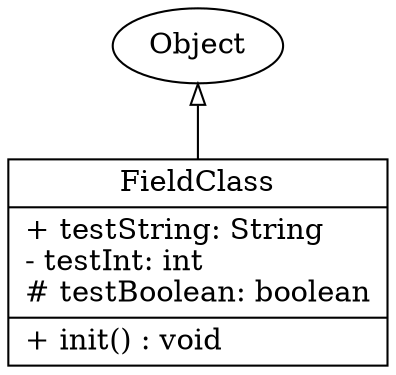 digraph model{
rankdir = BT;
FieldClass [
shape="record",
label = "{FieldClass| + testString: String\l- testInt: int\l# testBoolean: boolean\l|+ init() : void\l}"
];

//writing relations between classes now
FieldClass -> Object [arrowhead = "empty"];
}